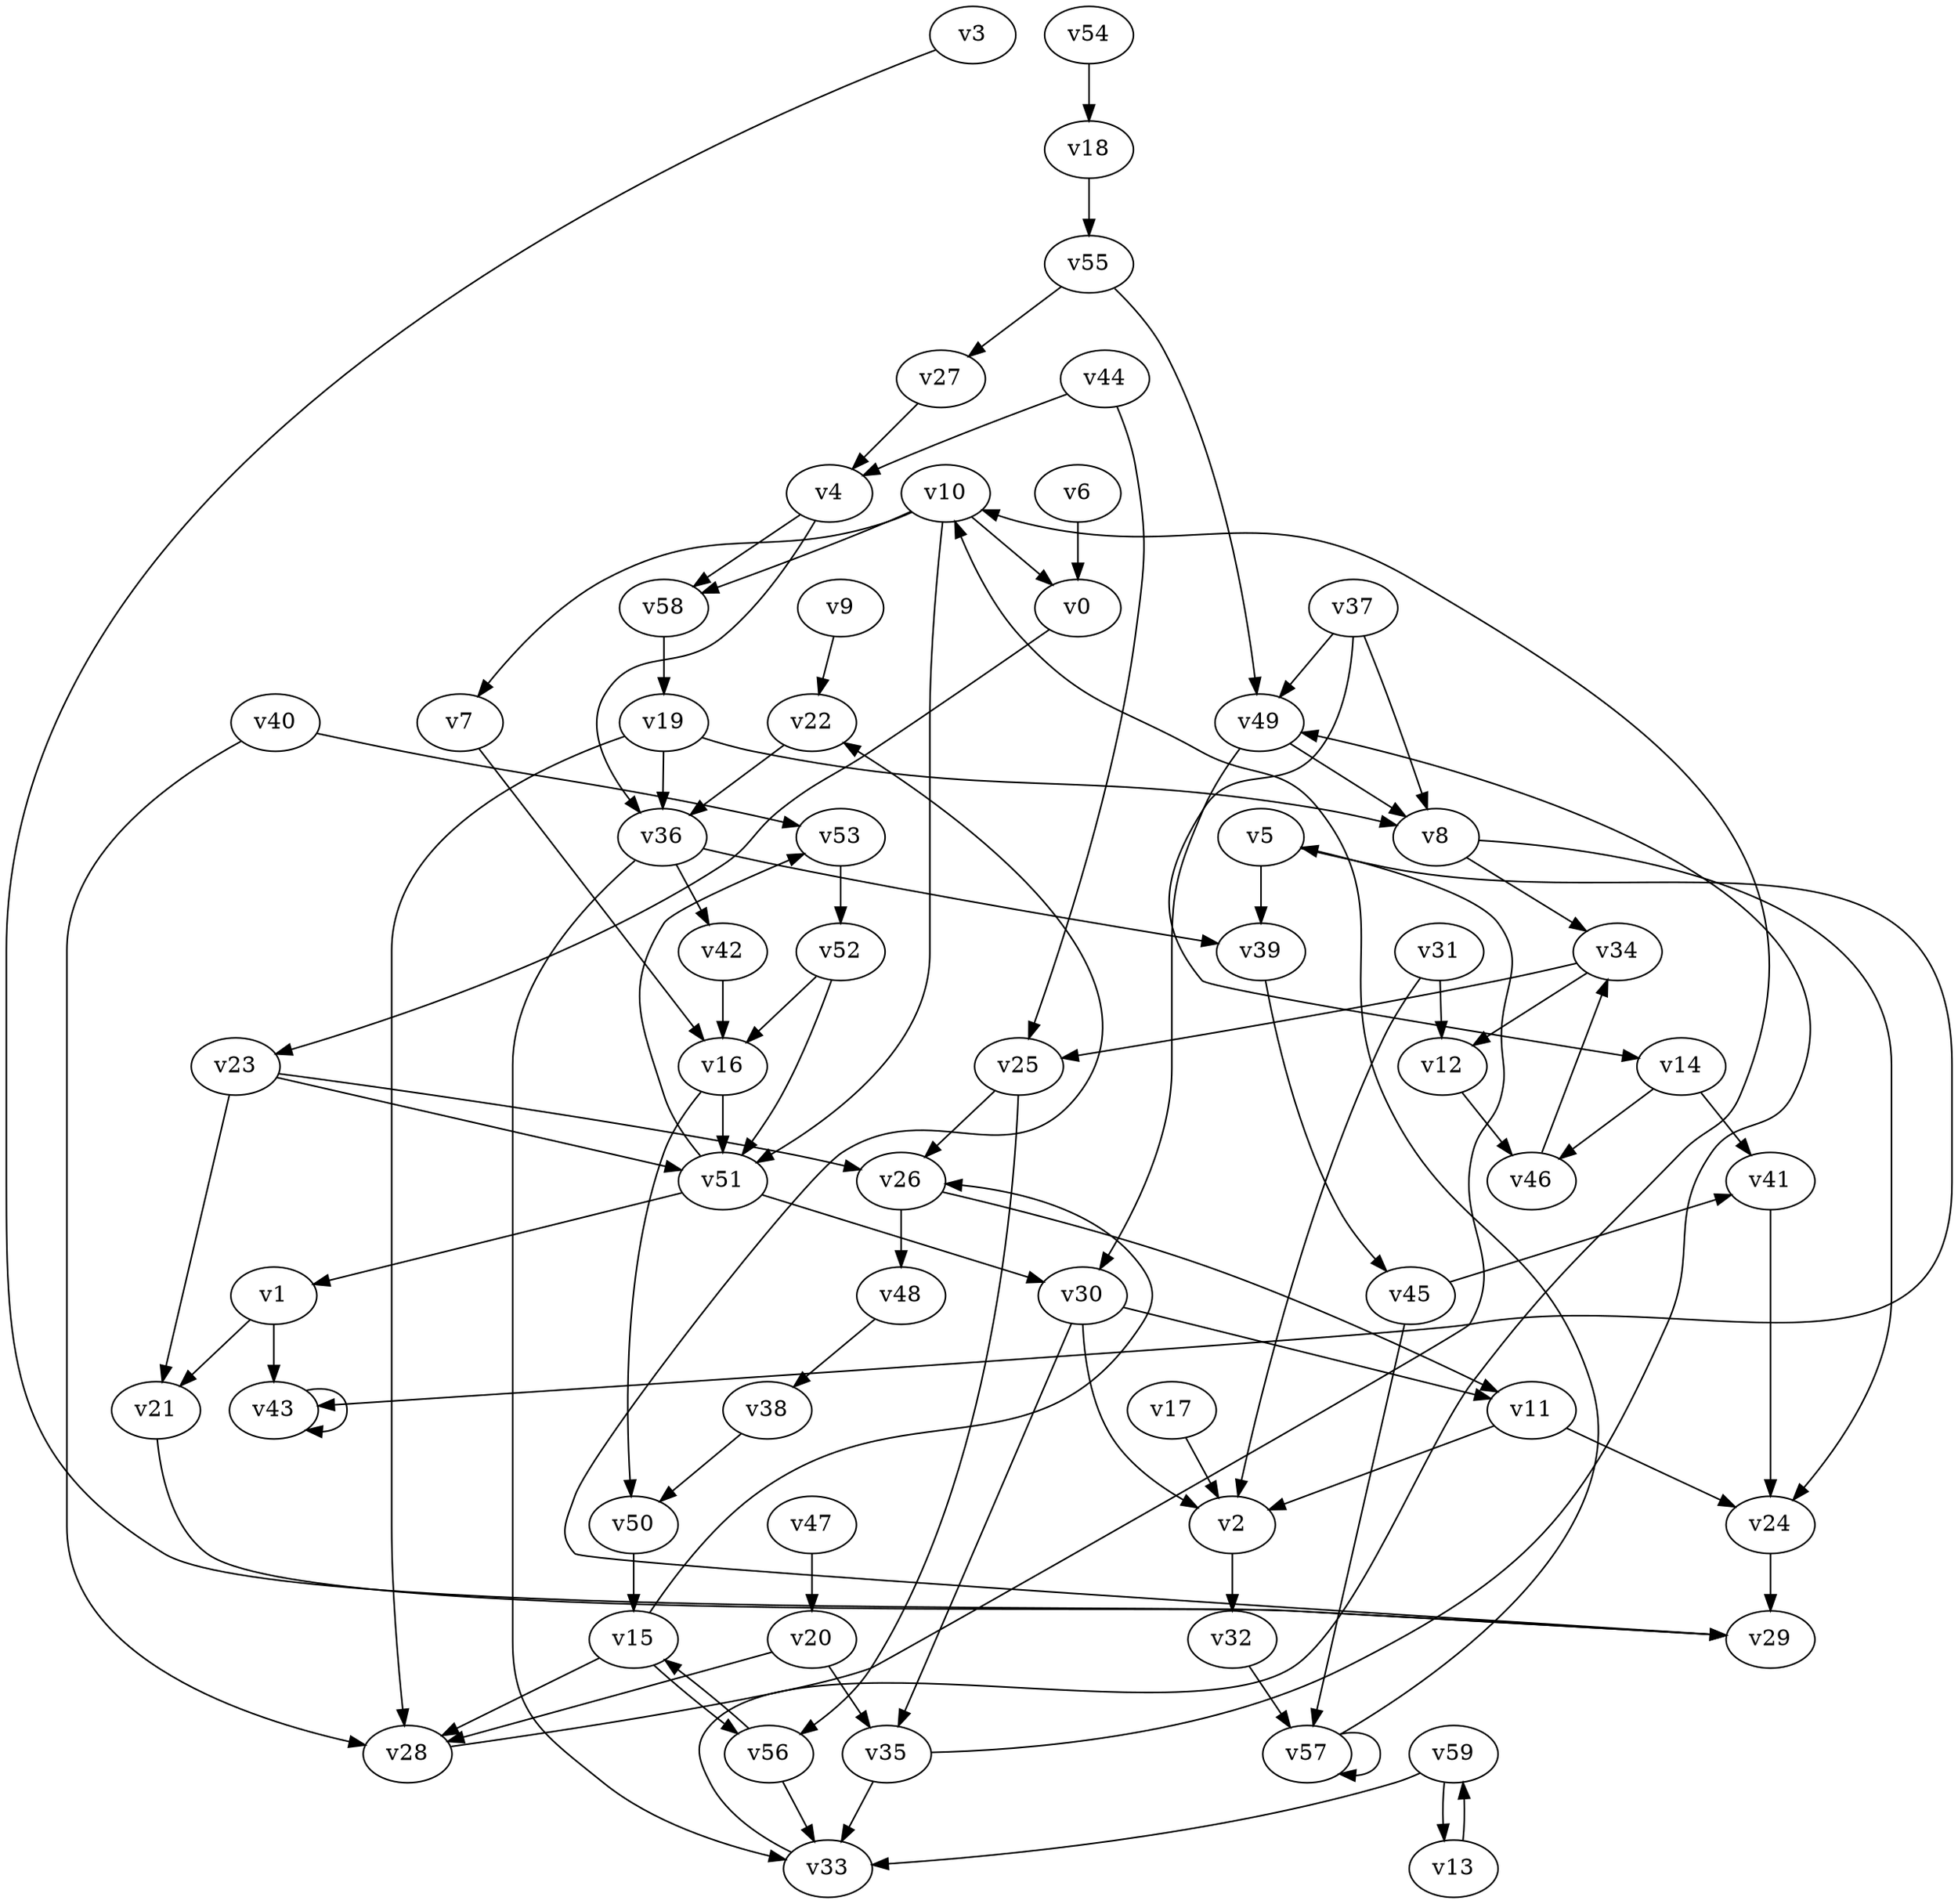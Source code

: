 // Benchmark game 90 - 60 vertices
// time_bound: 13
// targets: v7
digraph G {
    v0 [name="v0", player=1];
    v1 [name="v1", player=1];
    v2 [name="v2", player=1];
    v3 [name="v3", player=1];
    v4 [name="v4", player=1];
    v5 [name="v5", player=0];
    v6 [name="v6", player=0];
    v7 [name="v7", player=1, target=1];
    v8 [name="v8", player=1];
    v9 [name="v9", player=0];
    v10 [name="v10", player=1];
    v11 [name="v11", player=1];
    v12 [name="v12", player=1];
    v13 [name="v13", player=0];
    v14 [name="v14", player=0];
    v15 [name="v15", player=1];
    v16 [name="v16", player=0];
    v17 [name="v17", player=0];
    v18 [name="v18", player=0];
    v19 [name="v19", player=0];
    v20 [name="v20", player=0];
    v21 [name="v21", player=1];
    v22 [name="v22", player=1];
    v23 [name="v23", player=1];
    v24 [name="v24", player=1];
    v25 [name="v25", player=1];
    v26 [name="v26", player=1];
    v27 [name="v27", player=1];
    v28 [name="v28", player=0];
    v29 [name="v29", player=0];
    v30 [name="v30", player=1];
    v31 [name="v31", player=1];
    v32 [name="v32", player=0];
    v33 [name="v33", player=1];
    v34 [name="v34", player=1];
    v35 [name="v35", player=0];
    v36 [name="v36", player=0];
    v37 [name="v37", player=0];
    v38 [name="v38", player=1];
    v39 [name="v39", player=1];
    v40 [name="v40", player=0];
    v41 [name="v41", player=1];
    v42 [name="v42", player=1];
    v43 [name="v43", player=0];
    v44 [name="v44", player=1];
    v45 [name="v45", player=0];
    v46 [name="v46", player=1];
    v47 [name="v47", player=1];
    v48 [name="v48", player=1];
    v49 [name="v49", player=1];
    v50 [name="v50", player=1];
    v51 [name="v51", player=0];
    v52 [name="v52", player=0];
    v53 [name="v53", player=0];
    v54 [name="v54", player=0];
    v55 [name="v55", player=1];
    v56 [name="v56", player=1];
    v57 [name="v57", player=1];
    v58 [name="v58", player=1];
    v59 [name="v59", player=1];

    v0 -> v23 [constraint="t mod 4 == 3"];
    v1 -> v21;
    v2 -> v32;
    v3 -> v29 [constraint="t < 15"];
    v4 -> v36 [constraint="t mod 4 == 2"];
    v5 -> v43 [constraint="t >= 5"];
    v6 -> v0;
    v7 -> v16;
    v8 -> v24;
    v9 -> v22;
    v10 -> v0;
    v11 -> v24;
    v12 -> v46;
    v13 -> v59;
    v14 -> v41;
    v15 -> v26 [constraint="t mod 3 == 1"];
    v16 -> v50;
    v17 -> v2;
    v18 -> v55;
    v19 -> v28;
    v20 -> v28;
    v21 -> v29 [constraint="t mod 3 == 2"];
    v22 -> v36;
    v23 -> v26 [constraint="t >= 4"];
    v24 -> v29;
    v25 -> v56;
    v26 -> v48;
    v27 -> v4;
    v28 -> v5 [constraint="t < 8"];
    v29 -> v22 [constraint="t mod 5 == 1"];
    v30 -> v11;
    v31 -> v2;
    v32 -> v57;
    v33 -> v10 [constraint="t >= 2"];
    v34 -> v12;
    v35 -> v49 [constraint="t >= 2"];
    v36 -> v39;
    v37 -> v14 [constraint="t < 5"];
    v38 -> v50;
    v39 -> v45;
    v40 -> v53;
    v41 -> v24;
    v42 -> v16;
    v43 -> v43;
    v44 -> v25;
    v45 -> v41 [constraint="t < 12"];
    v46 -> v34;
    v47 -> v20;
    v48 -> v38;
    v49 -> v8;
    v50 -> v15;
    v51 -> v53 [constraint="t < 9"];
    v52 -> v16;
    v53 -> v52;
    v54 -> v18;
    v55 -> v49;
    v56 -> v15 [constraint="t mod 2 == 1"];
    v57 -> v10;
    v58 -> v19;
    v59 -> v33;
    v15 -> v28;
    v19 -> v8;
    v23 -> v21;
    v51 -> v1;
    v30 -> v35;
    v55 -> v27;
    v35 -> v33;
    v40 -> v28;
    v34 -> v25;
    v1 -> v43;
    v11 -> v2;
    v14 -> v46;
    v37 -> v8;
    v10 -> v7;
    v15 -> v56;
    v4 -> v58;
    v30 -> v2;
    v57 -> v57;
    v5 -> v39;
    v45 -> v57;
    v20 -> v35;
    v25 -> v26;
    v59 -> v13;
    v37 -> v49;
    v36 -> v42;
    v8 -> v34;
    v51 -> v30;
    v36 -> v33;
    v49 -> v30;
    v10 -> v58;
    v56 -> v33;
    v31 -> v12;
    v52 -> v51;
    v44 -> v4;
    v16 -> v51;
    v10 -> v51;
    v19 -> v36;
    v23 -> v51;
    v26 -> v11;
}
